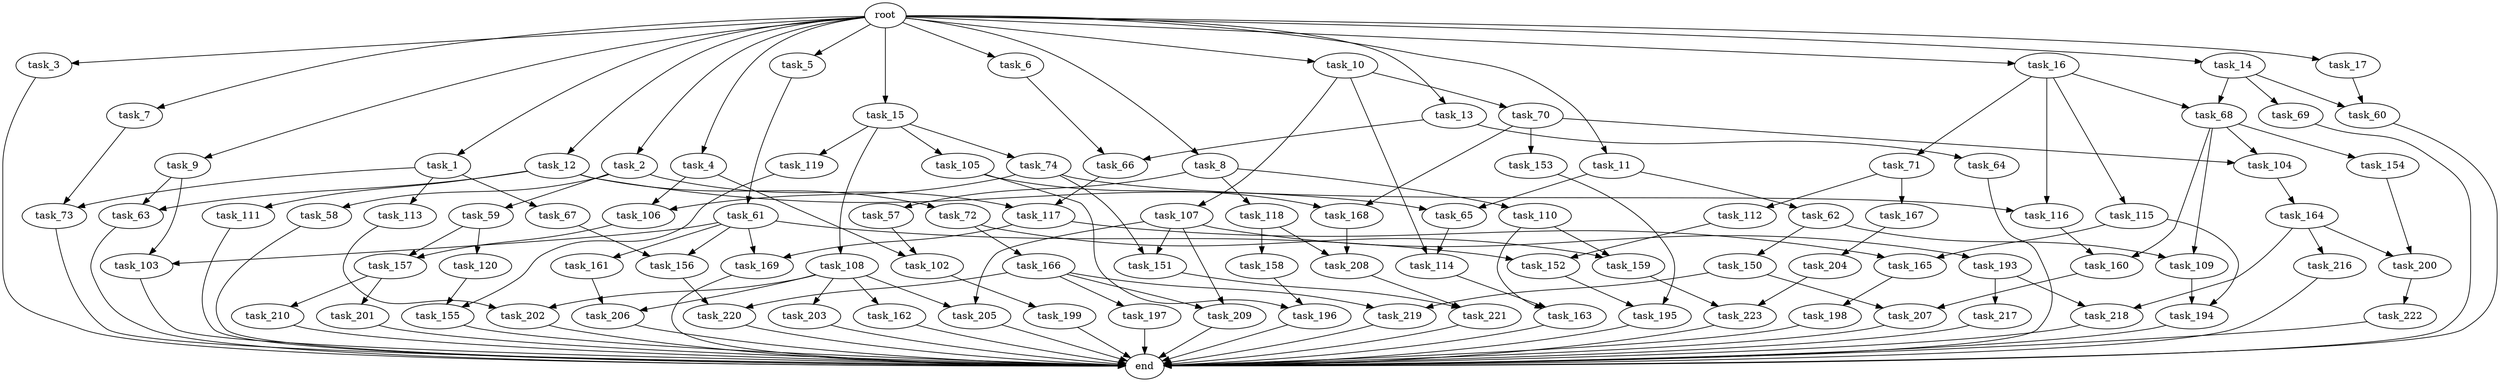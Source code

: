 digraph G {
  root [size="0.000000"];
  task_1 [size="10.240000"];
  task_2 [size="10.240000"];
  task_3 [size="10.240000"];
  task_4 [size="10.240000"];
  task_5 [size="10.240000"];
  task_6 [size="10.240000"];
  task_7 [size="10.240000"];
  task_8 [size="10.240000"];
  task_9 [size="10.240000"];
  task_10 [size="10.240000"];
  task_11 [size="10.240000"];
  task_12 [size="10.240000"];
  task_13 [size="10.240000"];
  task_14 [size="10.240000"];
  task_15 [size="10.240000"];
  task_16 [size="10.240000"];
  task_17 [size="10.240000"];
  task_57 [size="343597383.680000"];
  task_58 [size="8589934592.000000"];
  task_59 [size="8589934592.000000"];
  task_60 [size="6184752906.240000"];
  task_61 [size="2147483648.000000"];
  task_62 [size="6957847019.520000"];
  task_63 [size="3521873182.720000"];
  task_64 [size="6957847019.520000"];
  task_65 [size="8332236554.240000"];
  task_66 [size="11166914969.600000"];
  task_67 [size="4209067950.080000"];
  task_68 [size="6184752906.240000"];
  task_69 [size="3092376453.120000"];
  task_70 [size="6957847019.520000"];
  task_71 [size="3092376453.120000"];
  task_72 [size="1374389534.720000"];
  task_73 [size="4552665333.760000"];
  task_74 [size="3092376453.120000"];
  task_102 [size="5841155522.560000"];
  task_103 [size="9105330667.520000"];
  task_104 [size="11682311045.120001"];
  task_105 [size="3092376453.120000"];
  task_106 [size="6871947673.600000"];
  task_107 [size="6957847019.520000"];
  task_108 [size="3092376453.120000"];
  task_109 [size="14087492730.880001"];
  task_110 [size="343597383.680000"];
  task_111 [size="1374389534.720000"];
  task_112 [size="6957847019.520000"];
  task_113 [size="4209067950.080000"];
  task_114 [size="8332236554.240000"];
  task_115 [size="3092376453.120000"];
  task_116 [size="4466765987.840000"];
  task_117 [size="9363028705.280001"];
  task_118 [size="343597383.680000"];
  task_119 [size="3092376453.120000"];
  task_120 [size="4209067950.080000"];
  task_150 [size="5497558138.880000"];
  task_151 [size="6871947673.600000"];
  task_152 [size="11166914969.600000"];
  task_153 [size="3092376453.120000"];
  task_154 [size="8589934592.000000"];
  task_155 [size="4552665333.760000"];
  task_156 [size="9105330667.520000"];
  task_157 [size="12799002542.080000"];
  task_158 [size="5497558138.880000"];
  task_159 [size="1717986918.400000"];
  task_160 [size="9363028705.280001"];
  task_161 [size="6957847019.520000"];
  task_162 [size="5497558138.880000"];
  task_163 [size="1717986918.400000"];
  task_164 [size="773094113.280000"];
  task_165 [size="2491081031.680000"];
  task_166 [size="1374389534.720000"];
  task_167 [size="6957847019.520000"];
  task_168 [size="6184752906.240000"];
  task_169 [size="7301444403.200000"];
  task_193 [size="5497558138.880000"];
  task_194 [size="3521873182.720000"];
  task_195 [size="3521873182.720000"];
  task_196 [size="8589934592.000000"];
  task_197 [size="8589934592.000000"];
  task_198 [size="343597383.680000"];
  task_199 [size="343597383.680000"];
  task_200 [size="7730941132.800000"];
  task_201 [size="1374389534.720000"];
  task_202 [size="9706626088.960001"];
  task_203 [size="5497558138.880000"];
  task_204 [size="6957847019.520000"];
  task_205 [size="10995116277.760000"];
  task_206 [size="10995116277.760000"];
  task_207 [size="8332236554.240000"];
  task_208 [size="9706626088.960001"];
  task_209 [size="14087492730.880001"];
  task_210 [size="1374389534.720000"];
  task_216 [size="6957847019.520000"];
  task_217 [size="8589934592.000000"];
  task_218 [size="15547781611.520000"];
  task_219 [size="15547781611.520000"];
  task_220 [size="12799002542.080000"];
  task_221 [size="5239860101.120000"];
  task_222 [size="773094113.280000"];
  task_223 [size="9105330667.520000"];
  end [size="0.000000"];

  root -> task_1 [size="1.000000"];
  root -> task_2 [size="1.000000"];
  root -> task_3 [size="1.000000"];
  root -> task_4 [size="1.000000"];
  root -> task_5 [size="1.000000"];
  root -> task_6 [size="1.000000"];
  root -> task_7 [size="1.000000"];
  root -> task_8 [size="1.000000"];
  root -> task_9 [size="1.000000"];
  root -> task_10 [size="1.000000"];
  root -> task_11 [size="1.000000"];
  root -> task_12 [size="1.000000"];
  root -> task_13 [size="1.000000"];
  root -> task_14 [size="1.000000"];
  root -> task_15 [size="1.000000"];
  root -> task_16 [size="1.000000"];
  root -> task_17 [size="1.000000"];
  task_1 -> task_67 [size="411041792.000000"];
  task_1 -> task_73 [size="411041792.000000"];
  task_1 -> task_113 [size="411041792.000000"];
  task_2 -> task_58 [size="838860800.000000"];
  task_2 -> task_59 [size="838860800.000000"];
  task_2 -> task_117 [size="838860800.000000"];
  task_3 -> end [size="1.000000"];
  task_4 -> task_102 [size="536870912.000000"];
  task_4 -> task_106 [size="536870912.000000"];
  task_5 -> task_61 [size="209715200.000000"];
  task_6 -> task_66 [size="411041792.000000"];
  task_7 -> task_73 [size="33554432.000000"];
  task_8 -> task_57 [size="33554432.000000"];
  task_8 -> task_110 [size="33554432.000000"];
  task_8 -> task_118 [size="33554432.000000"];
  task_9 -> task_63 [size="209715200.000000"];
  task_9 -> task_103 [size="209715200.000000"];
  task_10 -> task_70 [size="679477248.000000"];
  task_10 -> task_107 [size="679477248.000000"];
  task_10 -> task_114 [size="679477248.000000"];
  task_11 -> task_62 [size="679477248.000000"];
  task_11 -> task_65 [size="679477248.000000"];
  task_12 -> task_63 [size="134217728.000000"];
  task_12 -> task_65 [size="134217728.000000"];
  task_12 -> task_72 [size="134217728.000000"];
  task_12 -> task_111 [size="134217728.000000"];
  task_13 -> task_64 [size="679477248.000000"];
  task_13 -> task_66 [size="679477248.000000"];
  task_14 -> task_60 [size="301989888.000000"];
  task_14 -> task_68 [size="301989888.000000"];
  task_14 -> task_69 [size="301989888.000000"];
  task_15 -> task_74 [size="301989888.000000"];
  task_15 -> task_105 [size="301989888.000000"];
  task_15 -> task_108 [size="301989888.000000"];
  task_15 -> task_119 [size="301989888.000000"];
  task_16 -> task_68 [size="301989888.000000"];
  task_16 -> task_71 [size="301989888.000000"];
  task_16 -> task_115 [size="301989888.000000"];
  task_16 -> task_116 [size="301989888.000000"];
  task_17 -> task_60 [size="301989888.000000"];
  task_57 -> task_102 [size="33554432.000000"];
  task_58 -> end [size="1.000000"];
  task_59 -> task_120 [size="411041792.000000"];
  task_59 -> task_157 [size="411041792.000000"];
  task_60 -> end [size="1.000000"];
  task_61 -> task_103 [size="679477248.000000"];
  task_61 -> task_152 [size="679477248.000000"];
  task_61 -> task_156 [size="679477248.000000"];
  task_61 -> task_161 [size="679477248.000000"];
  task_61 -> task_169 [size="679477248.000000"];
  task_62 -> task_109 [size="536870912.000000"];
  task_62 -> task_150 [size="536870912.000000"];
  task_63 -> end [size="1.000000"];
  task_64 -> end [size="1.000000"];
  task_65 -> task_114 [size="134217728.000000"];
  task_66 -> task_117 [size="75497472.000000"];
  task_67 -> task_156 [size="209715200.000000"];
  task_68 -> task_104 [size="838860800.000000"];
  task_68 -> task_109 [size="838860800.000000"];
  task_68 -> task_154 [size="838860800.000000"];
  task_68 -> task_160 [size="838860800.000000"];
  task_69 -> end [size="1.000000"];
  task_70 -> task_104 [size="301989888.000000"];
  task_70 -> task_153 [size="301989888.000000"];
  task_70 -> task_168 [size="301989888.000000"];
  task_71 -> task_112 [size="679477248.000000"];
  task_71 -> task_167 [size="679477248.000000"];
  task_72 -> task_159 [size="134217728.000000"];
  task_72 -> task_166 [size="134217728.000000"];
  task_73 -> end [size="1.000000"];
  task_74 -> task_106 [size="134217728.000000"];
  task_74 -> task_116 [size="134217728.000000"];
  task_74 -> task_151 [size="134217728.000000"];
  task_102 -> task_199 [size="33554432.000000"];
  task_103 -> end [size="1.000000"];
  task_104 -> task_164 [size="75497472.000000"];
  task_105 -> task_168 [size="301989888.000000"];
  task_105 -> task_196 [size="301989888.000000"];
  task_106 -> task_157 [size="838860800.000000"];
  task_107 -> task_151 [size="536870912.000000"];
  task_107 -> task_193 [size="536870912.000000"];
  task_107 -> task_205 [size="536870912.000000"];
  task_107 -> task_209 [size="536870912.000000"];
  task_108 -> task_162 [size="536870912.000000"];
  task_108 -> task_202 [size="536870912.000000"];
  task_108 -> task_203 [size="536870912.000000"];
  task_108 -> task_205 [size="536870912.000000"];
  task_108 -> task_206 [size="536870912.000000"];
  task_109 -> task_194 [size="134217728.000000"];
  task_110 -> task_159 [size="33554432.000000"];
  task_110 -> task_163 [size="33554432.000000"];
  task_111 -> end [size="1.000000"];
  task_112 -> task_152 [size="411041792.000000"];
  task_113 -> task_202 [size="411041792.000000"];
  task_114 -> task_163 [size="134217728.000000"];
  task_115 -> task_165 [size="209715200.000000"];
  task_115 -> task_194 [size="209715200.000000"];
  task_116 -> task_160 [size="75497472.000000"];
  task_117 -> task_165 [size="33554432.000000"];
  task_117 -> task_169 [size="33554432.000000"];
  task_118 -> task_158 [size="536870912.000000"];
  task_118 -> task_208 [size="536870912.000000"];
  task_119 -> task_155 [size="33554432.000000"];
  task_120 -> task_155 [size="411041792.000000"];
  task_150 -> task_207 [size="679477248.000000"];
  task_150 -> task_219 [size="679477248.000000"];
  task_151 -> task_221 [size="209715200.000000"];
  task_152 -> task_195 [size="134217728.000000"];
  task_153 -> task_195 [size="209715200.000000"];
  task_154 -> task_200 [size="75497472.000000"];
  task_155 -> end [size="1.000000"];
  task_156 -> task_220 [size="411041792.000000"];
  task_157 -> task_201 [size="134217728.000000"];
  task_157 -> task_210 [size="134217728.000000"];
  task_158 -> task_196 [size="536870912.000000"];
  task_159 -> task_223 [size="209715200.000000"];
  task_160 -> task_207 [size="134217728.000000"];
  task_161 -> task_206 [size="536870912.000000"];
  task_162 -> end [size="1.000000"];
  task_163 -> end [size="1.000000"];
  task_164 -> task_200 [size="679477248.000000"];
  task_164 -> task_216 [size="679477248.000000"];
  task_164 -> task_218 [size="679477248.000000"];
  task_165 -> task_198 [size="33554432.000000"];
  task_166 -> task_197 [size="838860800.000000"];
  task_166 -> task_209 [size="838860800.000000"];
  task_166 -> task_219 [size="838860800.000000"];
  task_166 -> task_220 [size="838860800.000000"];
  task_167 -> task_204 [size="679477248.000000"];
  task_168 -> task_208 [size="411041792.000000"];
  task_169 -> end [size="1.000000"];
  task_193 -> task_217 [size="838860800.000000"];
  task_193 -> task_218 [size="838860800.000000"];
  task_194 -> end [size="1.000000"];
  task_195 -> end [size="1.000000"];
  task_196 -> end [size="1.000000"];
  task_197 -> end [size="1.000000"];
  task_198 -> end [size="1.000000"];
  task_199 -> end [size="1.000000"];
  task_200 -> task_222 [size="75497472.000000"];
  task_201 -> end [size="1.000000"];
  task_202 -> end [size="1.000000"];
  task_203 -> end [size="1.000000"];
  task_204 -> task_223 [size="679477248.000000"];
  task_205 -> end [size="1.000000"];
  task_206 -> end [size="1.000000"];
  task_207 -> end [size="1.000000"];
  task_208 -> task_221 [size="301989888.000000"];
  task_209 -> end [size="1.000000"];
  task_210 -> end [size="1.000000"];
  task_216 -> end [size="1.000000"];
  task_217 -> end [size="1.000000"];
  task_218 -> end [size="1.000000"];
  task_219 -> end [size="1.000000"];
  task_220 -> end [size="1.000000"];
  task_221 -> end [size="1.000000"];
  task_222 -> end [size="1.000000"];
  task_223 -> end [size="1.000000"];
}
